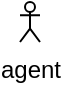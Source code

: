 <mxfile version="24.3.1" type="device">
  <diagram name="第 1 页" id="z2rTuYbegYBG0LnNvhhy">
    <mxGraphModel dx="478" dy="249" grid="1" gridSize="40" guides="0" tooltips="1" connect="0" arrows="0" fold="1" page="1" pageScale="1" pageWidth="3300" pageHeight="4681" math="0" shadow="0">
      <root>
        <mxCell id="0" />
        <mxCell id="1" parent="0" />
        <mxCell id="SZRG2uVqb9SIq5c6511N-2" value="agent" style="shape=umlActor;verticalLabelPosition=bottom;verticalAlign=top;html=1;outlineConnect=0;" vertex="1" parent="1">
          <mxGeometry x="650" y="400" width="10" height="20" as="geometry" />
        </mxCell>
      </root>
    </mxGraphModel>
  </diagram>
</mxfile>
